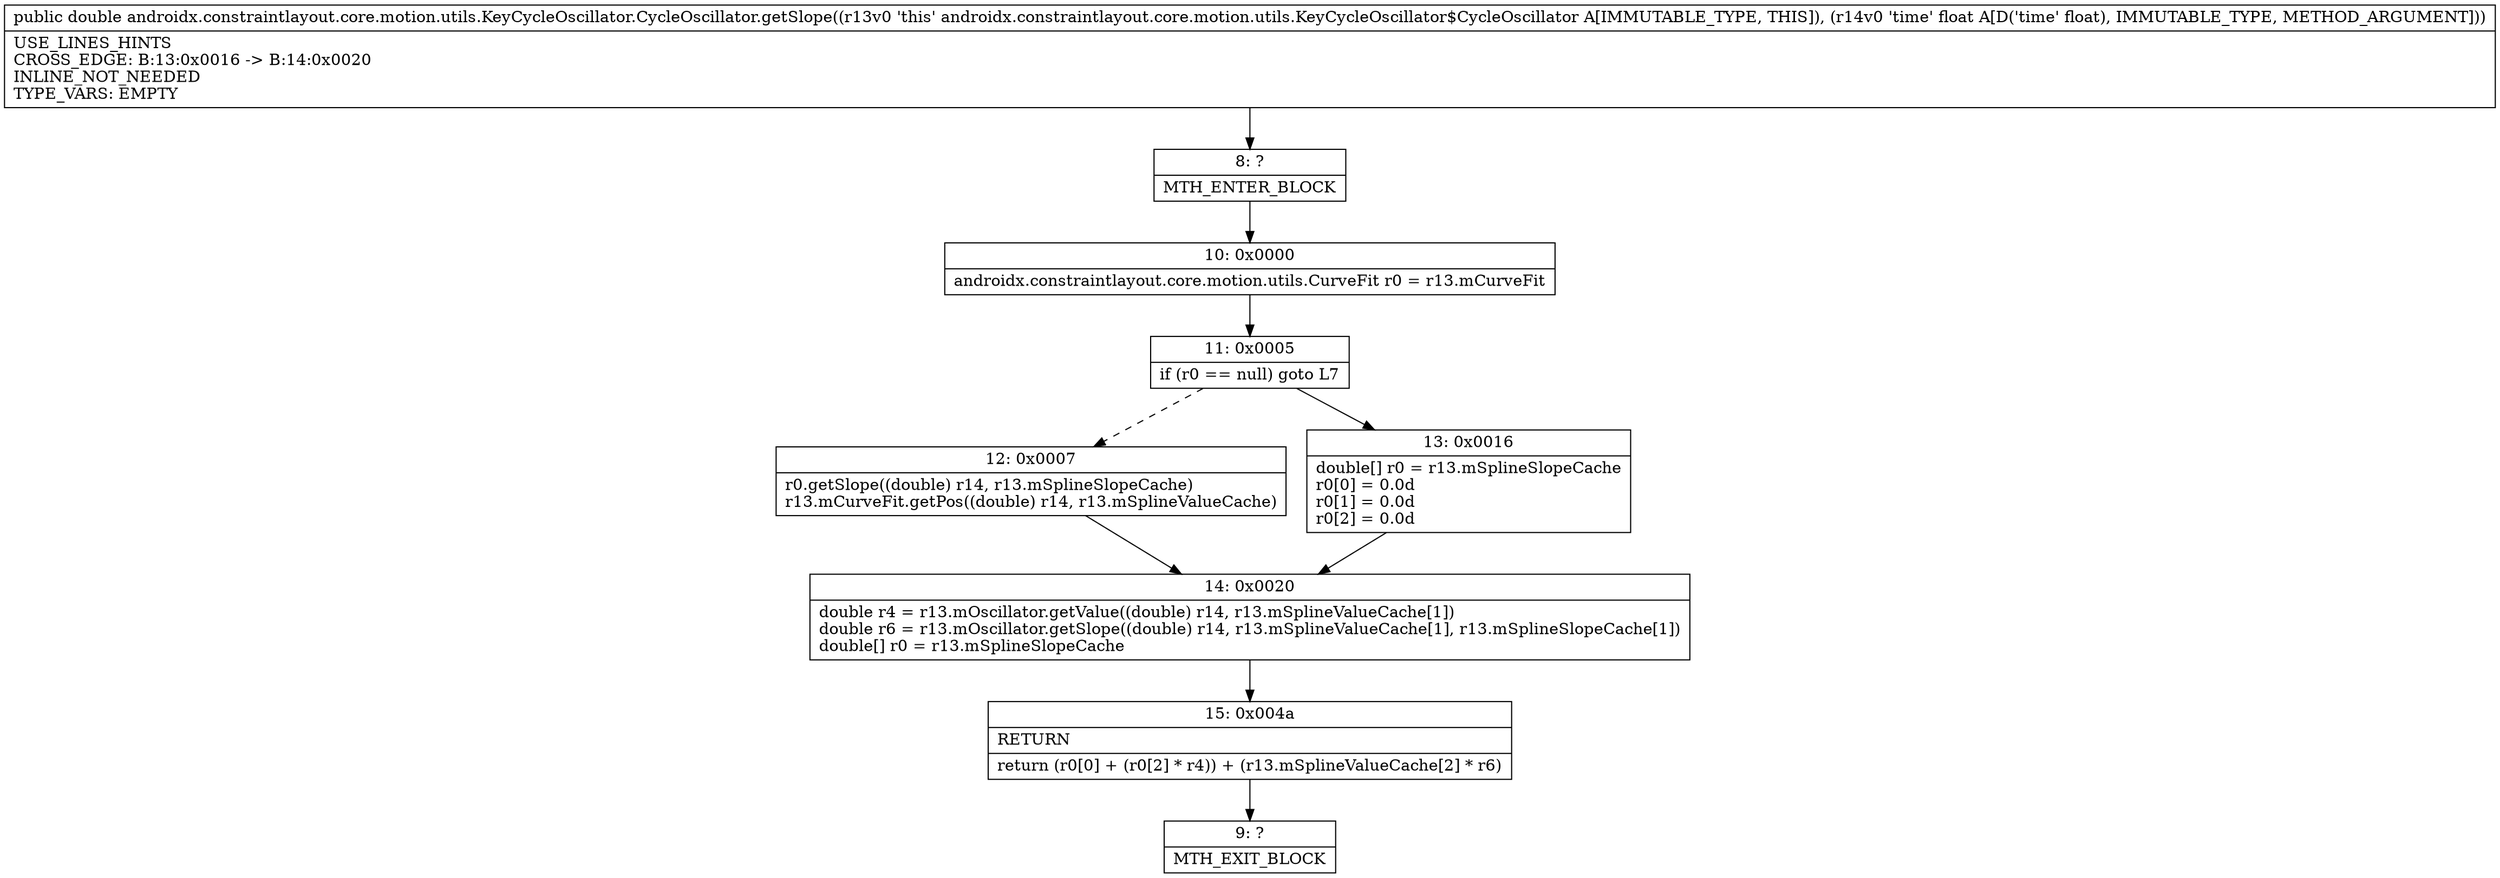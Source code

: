 digraph "CFG forandroidx.constraintlayout.core.motion.utils.KeyCycleOscillator.CycleOscillator.getSlope(F)D" {
Node_8 [shape=record,label="{8\:\ ?|MTH_ENTER_BLOCK\l}"];
Node_10 [shape=record,label="{10\:\ 0x0000|androidx.constraintlayout.core.motion.utils.CurveFit r0 = r13.mCurveFit\l}"];
Node_11 [shape=record,label="{11\:\ 0x0005|if (r0 == null) goto L7\l}"];
Node_12 [shape=record,label="{12\:\ 0x0007|r0.getSlope((double) r14, r13.mSplineSlopeCache)\lr13.mCurveFit.getPos((double) r14, r13.mSplineValueCache)\l}"];
Node_14 [shape=record,label="{14\:\ 0x0020|double r4 = r13.mOscillator.getValue((double) r14, r13.mSplineValueCache[1])\ldouble r6 = r13.mOscillator.getSlope((double) r14, r13.mSplineValueCache[1], r13.mSplineSlopeCache[1])\ldouble[] r0 = r13.mSplineSlopeCache\l}"];
Node_15 [shape=record,label="{15\:\ 0x004a|RETURN\l|return (r0[0] + (r0[2] * r4)) + (r13.mSplineValueCache[2] * r6)\l}"];
Node_9 [shape=record,label="{9\:\ ?|MTH_EXIT_BLOCK\l}"];
Node_13 [shape=record,label="{13\:\ 0x0016|double[] r0 = r13.mSplineSlopeCache\lr0[0] = 0.0d\lr0[1] = 0.0d\lr0[2] = 0.0d\l}"];
MethodNode[shape=record,label="{public double androidx.constraintlayout.core.motion.utils.KeyCycleOscillator.CycleOscillator.getSlope((r13v0 'this' androidx.constraintlayout.core.motion.utils.KeyCycleOscillator$CycleOscillator A[IMMUTABLE_TYPE, THIS]), (r14v0 'time' float A[D('time' float), IMMUTABLE_TYPE, METHOD_ARGUMENT]))  | USE_LINES_HINTS\lCROSS_EDGE: B:13:0x0016 \-\> B:14:0x0020\lINLINE_NOT_NEEDED\lTYPE_VARS: EMPTY\l}"];
MethodNode -> Node_8;Node_8 -> Node_10;
Node_10 -> Node_11;
Node_11 -> Node_12[style=dashed];
Node_11 -> Node_13;
Node_12 -> Node_14;
Node_14 -> Node_15;
Node_15 -> Node_9;
Node_13 -> Node_14;
}


